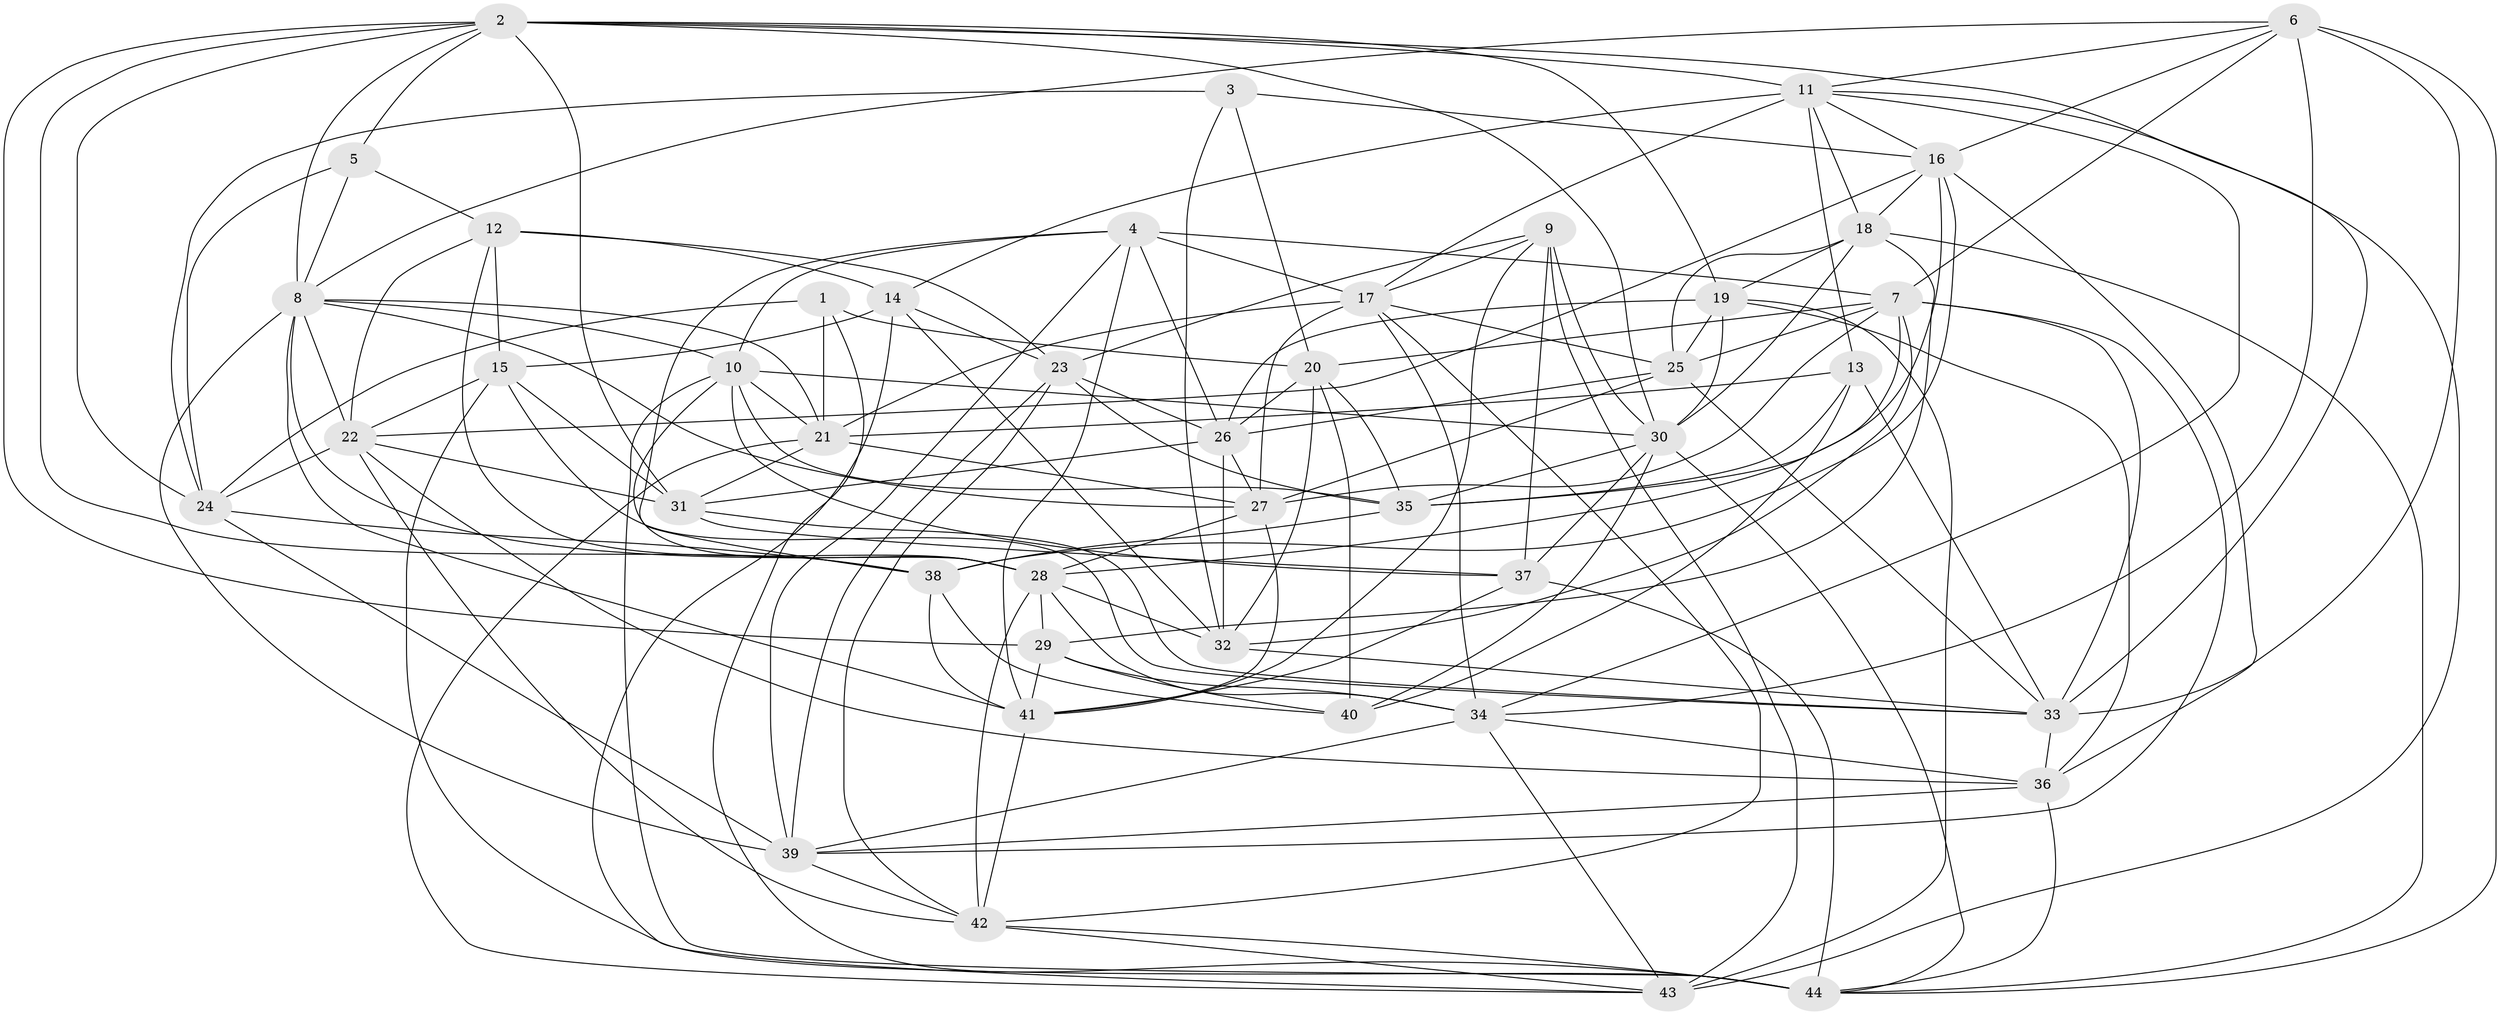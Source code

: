// original degree distribution, {4: 1.0}
// Generated by graph-tools (version 1.1) at 2025/38/03/04/25 23:38:05]
// undirected, 44 vertices, 159 edges
graph export_dot {
  node [color=gray90,style=filled];
  1;
  2;
  3;
  4;
  5;
  6;
  7;
  8;
  9;
  10;
  11;
  12;
  13;
  14;
  15;
  16;
  17;
  18;
  19;
  20;
  21;
  22;
  23;
  24;
  25;
  26;
  27;
  28;
  29;
  30;
  31;
  32;
  33;
  34;
  35;
  36;
  37;
  38;
  39;
  40;
  41;
  42;
  43;
  44;
  1 -- 20 [weight=1.0];
  1 -- 21 [weight=1.0];
  1 -- 24 [weight=1.0];
  1 -- 44 [weight=1.0];
  2 -- 5 [weight=1.0];
  2 -- 8 [weight=1.0];
  2 -- 11 [weight=1.0];
  2 -- 19 [weight=1.0];
  2 -- 24 [weight=1.0];
  2 -- 29 [weight=1.0];
  2 -- 30 [weight=1.0];
  2 -- 31 [weight=1.0];
  2 -- 33 [weight=1.0];
  2 -- 38 [weight=1.0];
  3 -- 16 [weight=1.0];
  3 -- 20 [weight=1.0];
  3 -- 24 [weight=1.0];
  3 -- 32 [weight=1.0];
  4 -- 7 [weight=1.0];
  4 -- 10 [weight=1.0];
  4 -- 17 [weight=2.0];
  4 -- 26 [weight=1.0];
  4 -- 28 [weight=1.0];
  4 -- 39 [weight=1.0];
  4 -- 41 [weight=1.0];
  5 -- 8 [weight=1.0];
  5 -- 12 [weight=2.0];
  5 -- 24 [weight=2.0];
  6 -- 7 [weight=1.0];
  6 -- 8 [weight=1.0];
  6 -- 11 [weight=1.0];
  6 -- 16 [weight=1.0];
  6 -- 33 [weight=2.0];
  6 -- 34 [weight=1.0];
  6 -- 44 [weight=1.0];
  7 -- 20 [weight=1.0];
  7 -- 25 [weight=1.0];
  7 -- 27 [weight=2.0];
  7 -- 28 [weight=1.0];
  7 -- 32 [weight=1.0];
  7 -- 33 [weight=1.0];
  7 -- 39 [weight=1.0];
  8 -- 10 [weight=1.0];
  8 -- 21 [weight=1.0];
  8 -- 22 [weight=1.0];
  8 -- 27 [weight=1.0];
  8 -- 28 [weight=1.0];
  8 -- 39 [weight=1.0];
  8 -- 41 [weight=1.0];
  9 -- 17 [weight=1.0];
  9 -- 23 [weight=2.0];
  9 -- 30 [weight=2.0];
  9 -- 37 [weight=1.0];
  9 -- 41 [weight=1.0];
  9 -- 43 [weight=1.0];
  10 -- 21 [weight=1.0];
  10 -- 30 [weight=1.0];
  10 -- 35 [weight=2.0];
  10 -- 37 [weight=1.0];
  10 -- 38 [weight=2.0];
  10 -- 44 [weight=1.0];
  11 -- 13 [weight=2.0];
  11 -- 14 [weight=1.0];
  11 -- 16 [weight=1.0];
  11 -- 17 [weight=1.0];
  11 -- 18 [weight=1.0];
  11 -- 34 [weight=1.0];
  11 -- 43 [weight=1.0];
  12 -- 14 [weight=1.0];
  12 -- 15 [weight=2.0];
  12 -- 22 [weight=1.0];
  12 -- 23 [weight=1.0];
  12 -- 28 [weight=1.0];
  13 -- 21 [weight=1.0];
  13 -- 33 [weight=1.0];
  13 -- 35 [weight=1.0];
  13 -- 40 [weight=3.0];
  14 -- 15 [weight=2.0];
  14 -- 23 [weight=1.0];
  14 -- 32 [weight=2.0];
  14 -- 43 [weight=1.0];
  15 -- 22 [weight=1.0];
  15 -- 31 [weight=2.0];
  15 -- 33 [weight=1.0];
  15 -- 44 [weight=2.0];
  16 -- 18 [weight=1.0];
  16 -- 22 [weight=1.0];
  16 -- 35 [weight=1.0];
  16 -- 36 [weight=1.0];
  16 -- 38 [weight=1.0];
  17 -- 21 [weight=1.0];
  17 -- 25 [weight=1.0];
  17 -- 27 [weight=1.0];
  17 -- 34 [weight=2.0];
  17 -- 42 [weight=1.0];
  18 -- 19 [weight=2.0];
  18 -- 25 [weight=1.0];
  18 -- 29 [weight=1.0];
  18 -- 30 [weight=1.0];
  18 -- 44 [weight=1.0];
  19 -- 25 [weight=2.0];
  19 -- 26 [weight=1.0];
  19 -- 30 [weight=1.0];
  19 -- 36 [weight=1.0];
  19 -- 43 [weight=2.0];
  20 -- 26 [weight=1.0];
  20 -- 32 [weight=1.0];
  20 -- 35 [weight=1.0];
  20 -- 40 [weight=2.0];
  21 -- 27 [weight=1.0];
  21 -- 31 [weight=1.0];
  21 -- 43 [weight=1.0];
  22 -- 24 [weight=1.0];
  22 -- 31 [weight=1.0];
  22 -- 36 [weight=1.0];
  22 -- 42 [weight=1.0];
  23 -- 26 [weight=1.0];
  23 -- 35 [weight=1.0];
  23 -- 39 [weight=1.0];
  23 -- 42 [weight=1.0];
  24 -- 38 [weight=1.0];
  24 -- 39 [weight=1.0];
  25 -- 26 [weight=1.0];
  25 -- 27 [weight=1.0];
  25 -- 33 [weight=1.0];
  26 -- 27 [weight=1.0];
  26 -- 31 [weight=1.0];
  26 -- 32 [weight=1.0];
  27 -- 28 [weight=2.0];
  27 -- 41 [weight=1.0];
  28 -- 29 [weight=1.0];
  28 -- 32 [weight=1.0];
  28 -- 34 [weight=1.0];
  28 -- 42 [weight=1.0];
  29 -- 34 [weight=1.0];
  29 -- 40 [weight=3.0];
  29 -- 41 [weight=1.0];
  30 -- 35 [weight=1.0];
  30 -- 37 [weight=1.0];
  30 -- 40 [weight=1.0];
  30 -- 44 [weight=1.0];
  31 -- 33 [weight=1.0];
  31 -- 37 [weight=1.0];
  32 -- 33 [weight=1.0];
  33 -- 36 [weight=1.0];
  34 -- 36 [weight=2.0];
  34 -- 39 [weight=1.0];
  34 -- 43 [weight=1.0];
  35 -- 38 [weight=1.0];
  36 -- 39 [weight=1.0];
  36 -- 44 [weight=1.0];
  37 -- 41 [weight=1.0];
  37 -- 44 [weight=1.0];
  38 -- 40 [weight=1.0];
  38 -- 41 [weight=1.0];
  39 -- 42 [weight=1.0];
  41 -- 42 [weight=1.0];
  42 -- 43 [weight=1.0];
  42 -- 44 [weight=1.0];
}
